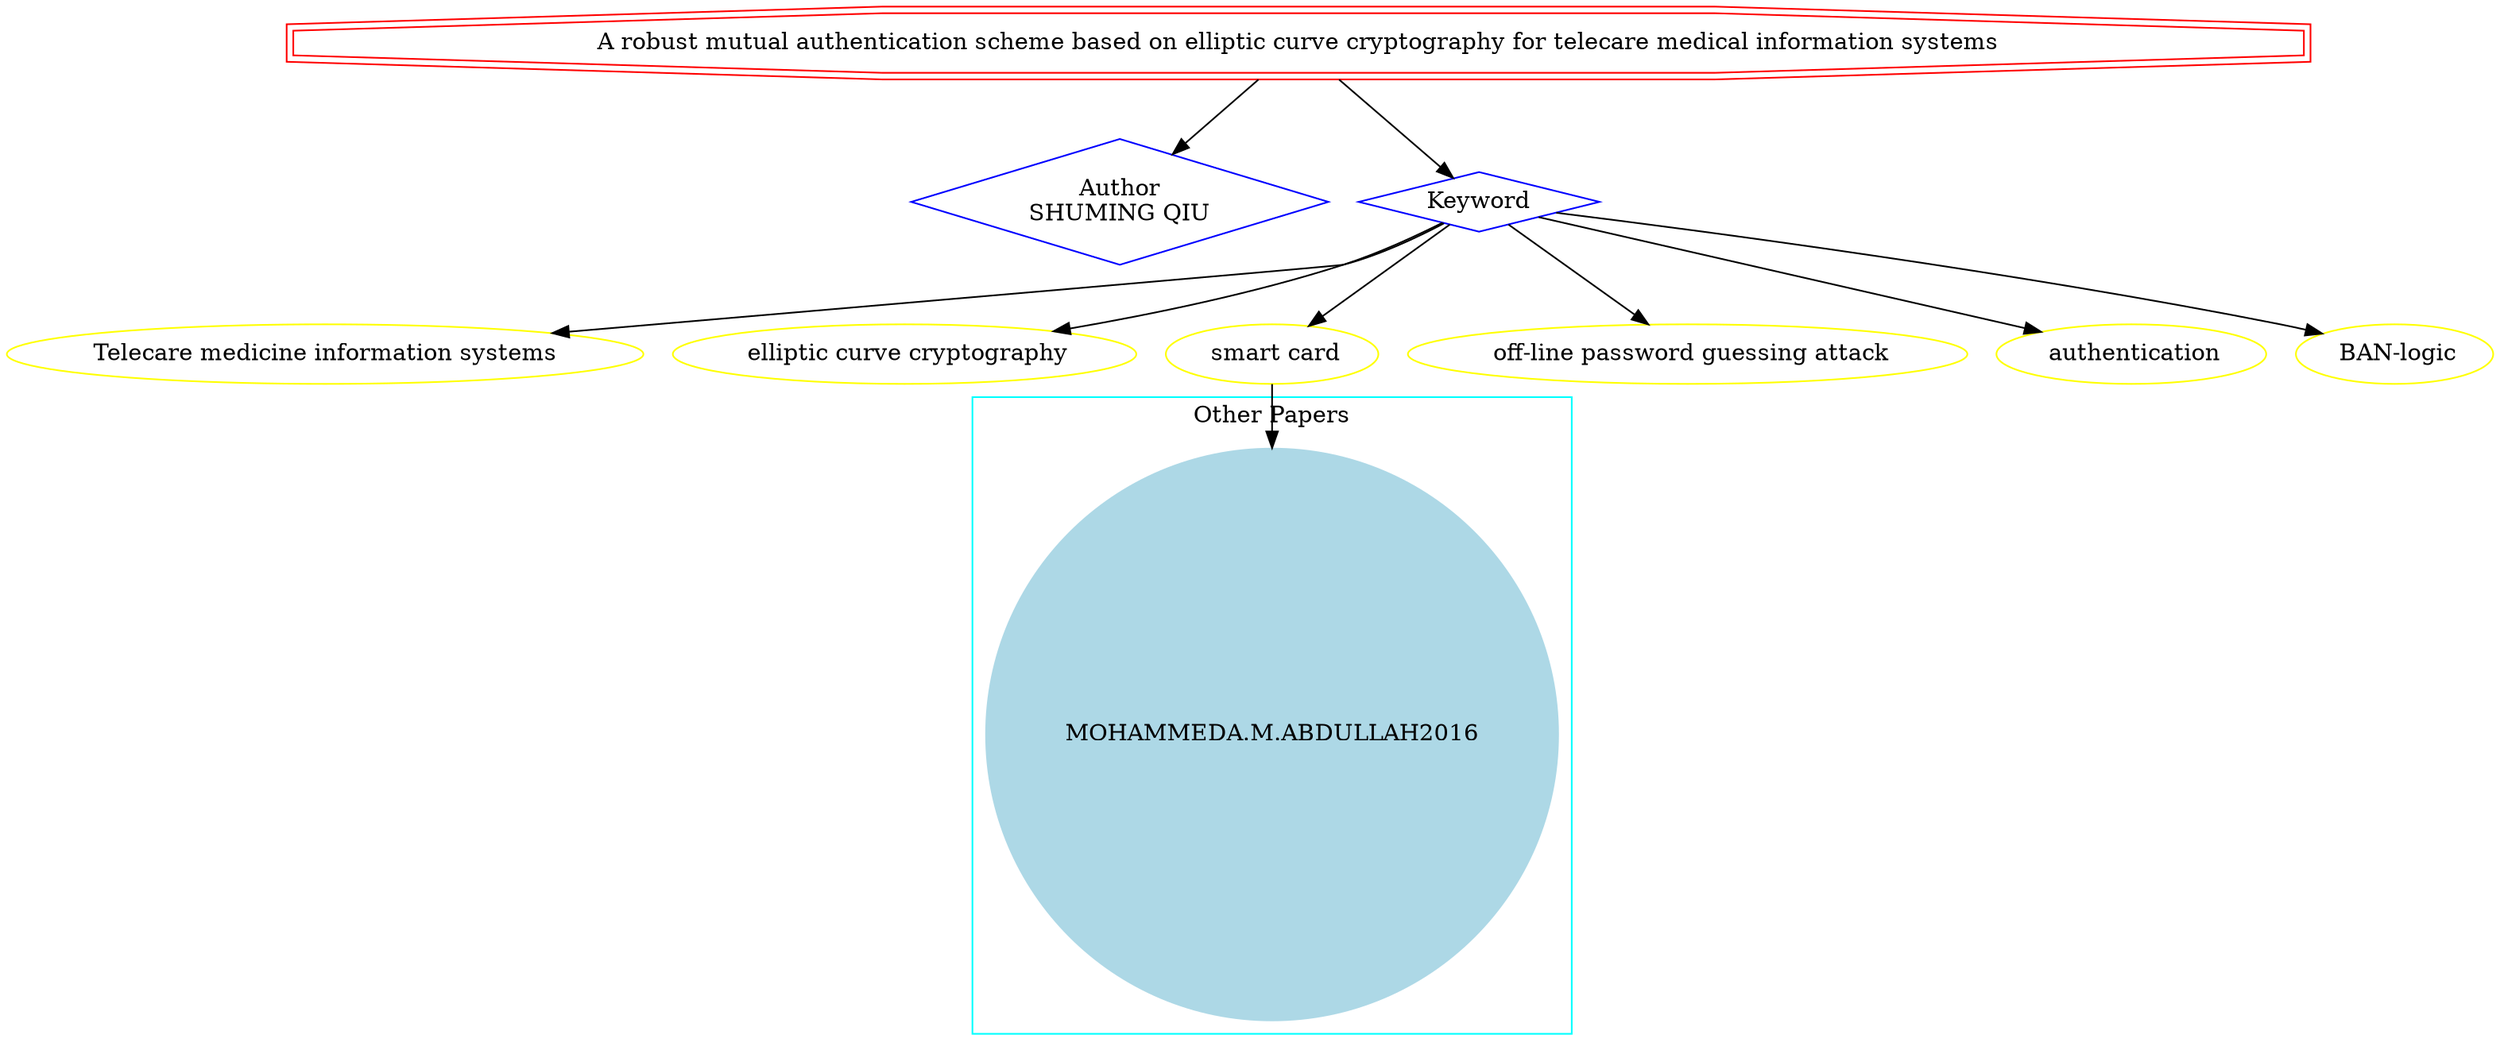 strict digraph mind_mapSHUMINGQIU2017 {
	node [color=red shape=doubleoctagon]
	"A robust mutual authentication scheme based on elliptic curve cryptography for telecare medical information systems"
	node [color=blue shape=diamond]
	"Author
SHUMING QIU"
	Keyword
	"A robust mutual authentication scheme based on elliptic curve cryptography for telecare medical information systems" -> "Author
SHUMING QIU"
	"A robust mutual authentication scheme based on elliptic curve cryptography for telecare medical information systems" -> Keyword
	node [color=yellow shape=ellipse]
	"Telecare medicine information systems"
	Keyword -> "Telecare medicine information systems"
	" elliptic curve cryptography"
	Keyword -> " elliptic curve cryptography"
	" smart card"
	Keyword -> " smart card"
	" off-line password guessing attack"
	Keyword -> " off-line password guessing attack"
	" authentication"
	Keyword -> " authentication"
	" BAN-logic"
	Keyword -> " BAN-logic"
	subgraph cluster_0 {
		node [style=filled]
		node [color=lightblue shape=circle]
		label="Other Papers"
		color=cyan
		"MOHAMMEDA.M.ABDULLAH2016"
	}
	" smart card" -> "MOHAMMEDA.M.ABDULLAH2016"
}
